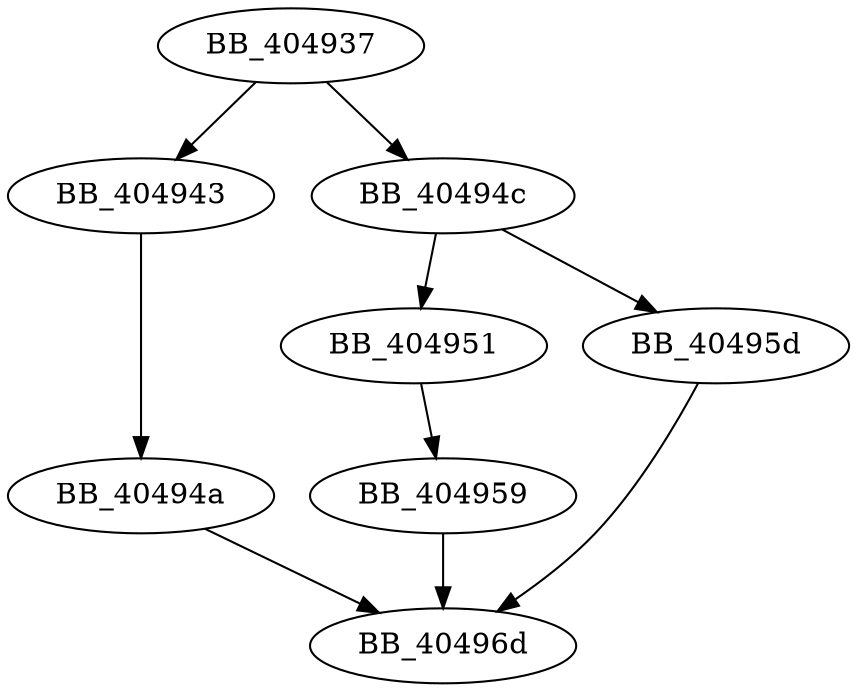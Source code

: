 DiGraph sub_404937{
BB_404937->BB_404943
BB_404937->BB_40494c
BB_404943->BB_40494a
BB_40494a->BB_40496d
BB_40494c->BB_404951
BB_40494c->BB_40495d
BB_404951->BB_404959
BB_404959->BB_40496d
BB_40495d->BB_40496d
}
